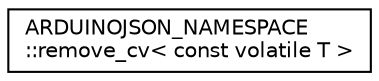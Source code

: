 digraph "Graphical Class Hierarchy"
{
 // LATEX_PDF_SIZE
  edge [fontname="Helvetica",fontsize="10",labelfontname="Helvetica",labelfontsize="10"];
  node [fontname="Helvetica",fontsize="10",shape=record];
  rankdir="LR";
  Node0 [label="ARDUINOJSON_NAMESPACE\l::remove_cv\< const volatile T \>",height=0.2,width=0.4,color="black", fillcolor="white", style="filled",URL="$structARDUINOJSON__NAMESPACE_1_1remove__cv_3_01const_01volatile_01T_01_4.html",tooltip=" "];
}
